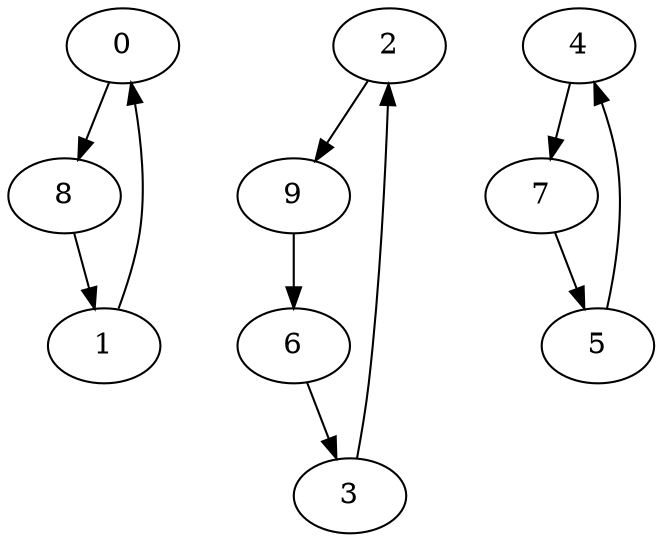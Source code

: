digraph graphname {
0 -> 8;
1 -> 0;
2 -> 9;
3 -> 2;
4 -> 7;
5 -> 4;
6 -> 3;
7 -> 5;
8 -> 1;
9 -> 6;

}
